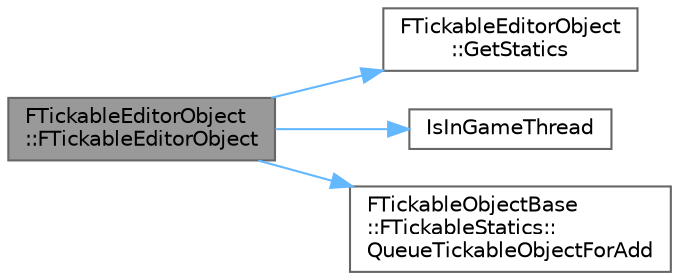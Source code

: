 digraph "FTickableEditorObject::FTickableEditorObject"
{
 // INTERACTIVE_SVG=YES
 // LATEX_PDF_SIZE
  bgcolor="transparent";
  edge [fontname=Helvetica,fontsize=10,labelfontname=Helvetica,labelfontsize=10];
  node [fontname=Helvetica,fontsize=10,shape=box,height=0.2,width=0.4];
  rankdir="LR";
  Node1 [id="Node000001",label="FTickableEditorObject\l::FTickableEditorObject",height=0.2,width=0.4,color="gray40", fillcolor="grey60", style="filled", fontcolor="black",tooltip="Registers this instance with the static array of tickable objects."];
  Node1 -> Node2 [id="edge1_Node000001_Node000002",color="steelblue1",style="solid",tooltip=" "];
  Node2 [id="Node000002",label="FTickableEditorObject\l::GetStatics",height=0.2,width=0.4,color="grey40", fillcolor="white", style="filled",URL="$d5/d90/classFTickableEditorObject.html#a54ab3c3dc2998066b53c5b4ad5472af0",tooltip="Returns the tracking struct for this type."];
  Node1 -> Node3 [id="edge2_Node000001_Node000003",color="steelblue1",style="solid",tooltip=" "];
  Node3 [id="Node000003",label="IsInGameThread",height=0.2,width=0.4,color="grey40", fillcolor="white", style="filled",URL="$d5/d8c/CoreGlobals_8h.html#aef9b701034d58fd883a90af440707365",tooltip=" "];
  Node1 -> Node4 [id="edge3_Node000001_Node000004",color="steelblue1",style="solid",tooltip=" "];
  Node4 [id="Node000004",label="FTickableObjectBase\l::FTickableStatics::\lQueueTickableObjectForAdd",height=0.2,width=0.4,color="grey40", fillcolor="white", style="filled",URL="$d0/d95/structFTickableObjectBase_1_1FTickableStatics.html#a69ef7c8ad7f576e3e6587134672cccb0",tooltip="Call from anywhere to lock and add to the new objects list."];
}
